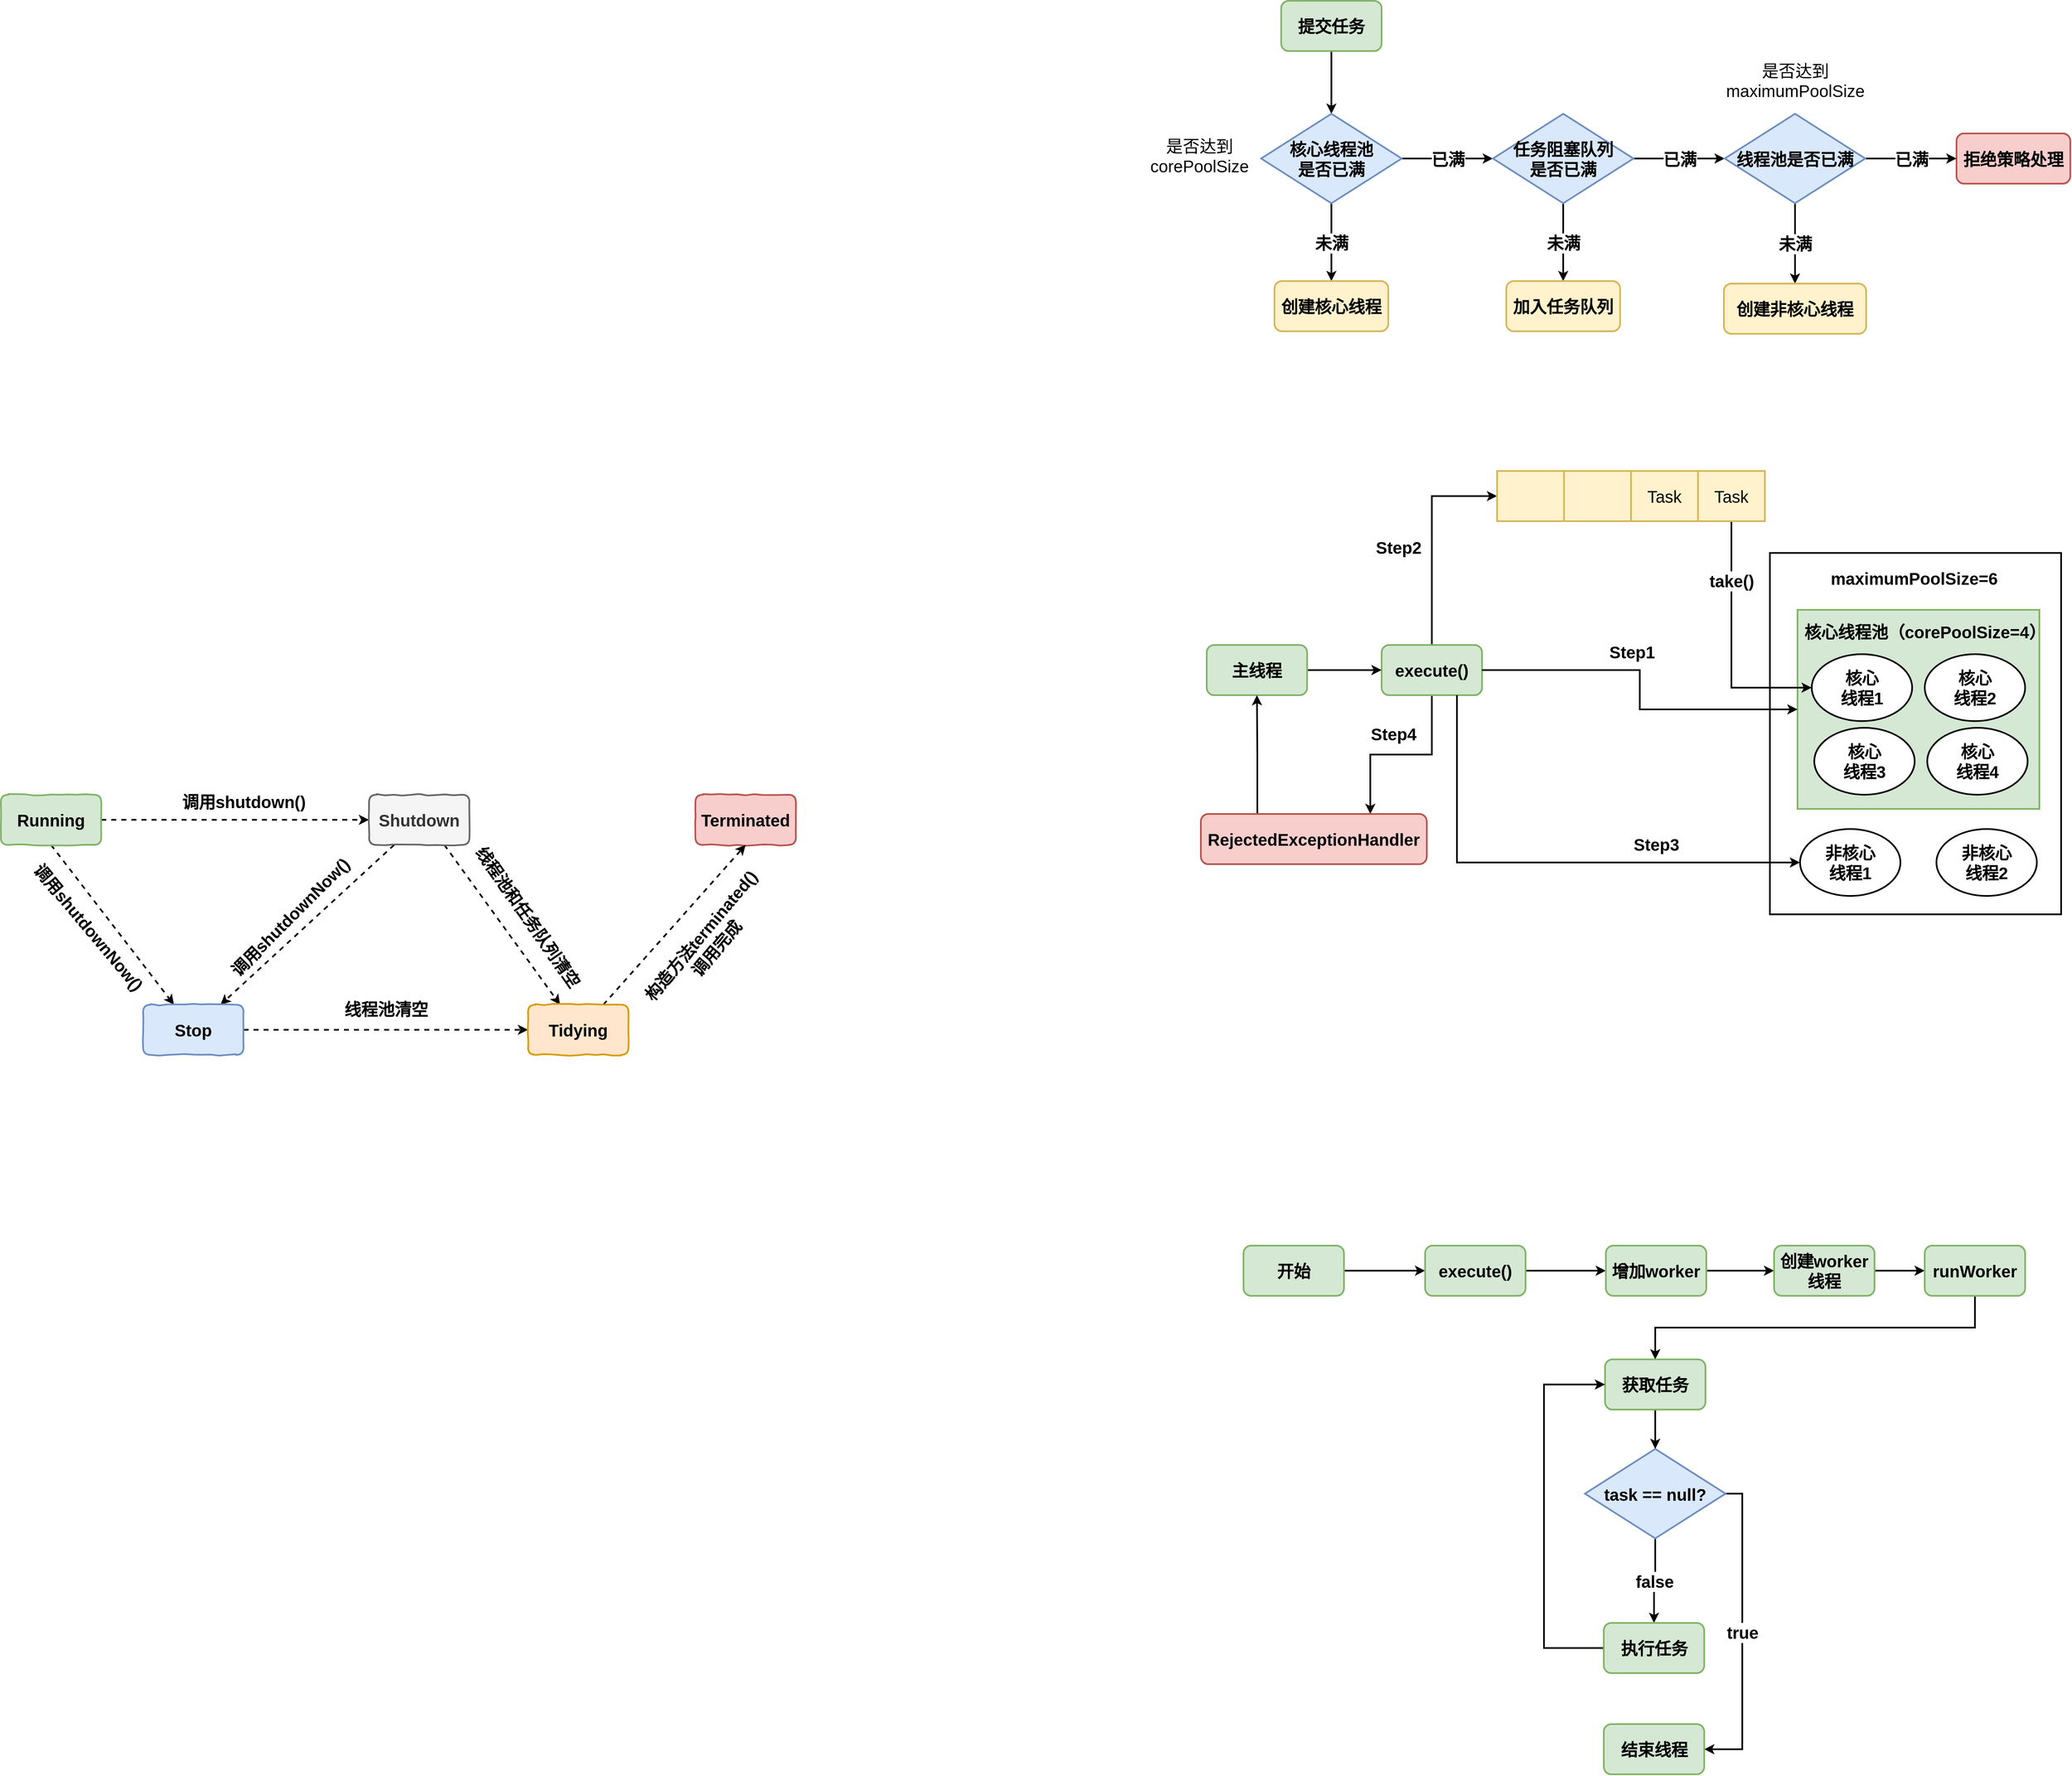 <mxfile version="13.0.3" type="device"><diagram id="S-Y_yyb6QWxnijWM7Au8" name="第 1 页"><mxGraphModel dx="2785" dy="685" grid="1" gridSize="10" guides="1" tooltips="1" connect="1" arrows="1" fold="1" page="0" pageScale="1" pageWidth="827" pageHeight="1169" background="#ffffff" math="0" shadow="0"><root><mxCell id="0"/><mxCell id="1" parent="0"/><mxCell id="dffz3lKJZLQxP9971va4-9" style="edgeStyle=orthogonalEdgeStyle;rounded=0;orthogonalLoop=1;jettySize=auto;html=1;exitX=0.5;exitY=1;exitDx=0;exitDy=0;fontSize=20;strokeWidth=2;fontStyle=1" parent="1" source="dffz3lKJZLQxP9971va4-1" target="dffz3lKJZLQxP9971va4-3" edge="1"><mxGeometry relative="1" as="geometry"/></mxCell><mxCell id="dffz3lKJZLQxP9971va4-1" value="提交任务" style="rounded=1;whiteSpace=wrap;html=1;fontSize=20;strokeWidth=2;fillColor=#d5e8d4;strokeColor=#82b366;fontStyle=1" parent="1" vertex="1"><mxGeometry x="90" y="250" width="120" height="60" as="geometry"/></mxCell><mxCell id="dffz3lKJZLQxP9971va4-2" value="拒绝策略处理" style="rounded=1;whiteSpace=wrap;html=1;fontSize=20;strokeWidth=2;fillColor=#f8cecc;strokeColor=#b85450;fontStyle=1" parent="1" vertex="1"><mxGeometry x="897" y="408.5" width="136" height="60" as="geometry"/></mxCell><mxCell id="dffz3lKJZLQxP9971va4-10" value="未满" style="edgeStyle=orthogonalEdgeStyle;rounded=0;orthogonalLoop=1;jettySize=auto;html=1;exitX=0.5;exitY=1;exitDx=0;exitDy=0;strokeWidth=2;fontSize=20;fontStyle=1" parent="1" source="dffz3lKJZLQxP9971va4-3" target="dffz3lKJZLQxP9971va4-6" edge="1"><mxGeometry relative="1" as="geometry"/></mxCell><mxCell id="dffz3lKJZLQxP9971va4-11" value="已满" style="edgeStyle=orthogonalEdgeStyle;rounded=0;orthogonalLoop=1;jettySize=auto;html=1;exitX=1;exitY=0.5;exitDx=0;exitDy=0;strokeWidth=2;fontSize=20;fontStyle=1" parent="1" source="dffz3lKJZLQxP9971va4-3" target="dffz3lKJZLQxP9971va4-4" edge="1"><mxGeometry relative="1" as="geometry"/></mxCell><mxCell id="dffz3lKJZLQxP9971va4-3" value="核心线程池&lt;br&gt;是否已满" style="rhombus;whiteSpace=wrap;html=1;strokeWidth=2;fontSize=20;fontStyle=1;fillColor=#dae8fc;strokeColor=#6c8ebf;" parent="1" vertex="1"><mxGeometry x="66" y="385" width="168" height="107" as="geometry"/></mxCell><mxCell id="dffz3lKJZLQxP9971va4-12" value="已满" style="edgeStyle=orthogonalEdgeStyle;rounded=0;orthogonalLoop=1;jettySize=auto;html=1;exitX=1;exitY=0.5;exitDx=0;exitDy=0;entryX=0;entryY=0.5;entryDx=0;entryDy=0;strokeWidth=2;fontSize=20;fontStyle=1" parent="1" source="dffz3lKJZLQxP9971va4-4" target="dffz3lKJZLQxP9971va4-5" edge="1"><mxGeometry relative="1" as="geometry"/></mxCell><mxCell id="dffz3lKJZLQxP9971va4-15" value="未满" style="edgeStyle=orthogonalEdgeStyle;rounded=0;orthogonalLoop=1;jettySize=auto;html=1;exitX=0.5;exitY=1;exitDx=0;exitDy=0;entryX=0.5;entryY=0;entryDx=0;entryDy=0;strokeWidth=2;fontSize=20;fontStyle=1" parent="1" source="dffz3lKJZLQxP9971va4-4" target="dffz3lKJZLQxP9971va4-7" edge="1"><mxGeometry relative="1" as="geometry"/></mxCell><mxCell id="dffz3lKJZLQxP9971va4-4" value="任务阻塞队列&lt;br&gt;是否已满" style="rhombus;whiteSpace=wrap;html=1;strokeWidth=2;fontSize=20;fontStyle=1;fillColor=#dae8fc;strokeColor=#6c8ebf;" parent="1" vertex="1"><mxGeometry x="343" y="385" width="168" height="107" as="geometry"/></mxCell><mxCell id="dffz3lKJZLQxP9971va4-13" value="已满" style="edgeStyle=orthogonalEdgeStyle;rounded=0;orthogonalLoop=1;jettySize=auto;html=1;exitX=1;exitY=0.5;exitDx=0;exitDy=0;strokeWidth=2;fontSize=20;fontStyle=1" parent="1" source="dffz3lKJZLQxP9971va4-5" target="dffz3lKJZLQxP9971va4-2" edge="1"><mxGeometry relative="1" as="geometry"/></mxCell><mxCell id="dffz3lKJZLQxP9971va4-14" value="未满" style="edgeStyle=orthogonalEdgeStyle;rounded=0;orthogonalLoop=1;jettySize=auto;html=1;exitX=0.5;exitY=1;exitDx=0;exitDy=0;strokeWidth=2;fontSize=20;fontStyle=1" parent="1" source="dffz3lKJZLQxP9971va4-5" target="dffz3lKJZLQxP9971va4-8" edge="1"><mxGeometry relative="1" as="geometry"/></mxCell><mxCell id="dffz3lKJZLQxP9971va4-5" value="线程池是否已满" style="rhombus;whiteSpace=wrap;html=1;strokeWidth=2;fontSize=20;fontStyle=1;fillColor=#dae8fc;strokeColor=#6c8ebf;" parent="1" vertex="1"><mxGeometry x="620" y="385" width="168" height="107" as="geometry"/></mxCell><mxCell id="dffz3lKJZLQxP9971va4-6" value="创建核心线程" style="rounded=1;whiteSpace=wrap;html=1;fontSize=20;strokeWidth=2;fontStyle=1;fillColor=#fff2cc;strokeColor=#d6b656;" parent="1" vertex="1"><mxGeometry x="82" y="585" width="136" height="60" as="geometry"/></mxCell><mxCell id="dffz3lKJZLQxP9971va4-7" value="加入任务队列" style="rounded=1;whiteSpace=wrap;html=1;fontSize=20;strokeWidth=2;fontStyle=1;fillColor=#fff2cc;strokeColor=#d6b656;" parent="1" vertex="1"><mxGeometry x="359" y="585" width="136" height="60" as="geometry"/></mxCell><mxCell id="dffz3lKJZLQxP9971va4-8" value="创建非核心线程" style="rounded=1;whiteSpace=wrap;html=1;fontSize=20;strokeWidth=2;fontStyle=1;fillColor=#fff2cc;strokeColor=#d6b656;" parent="1" vertex="1"><mxGeometry x="619" y="588" width="170" height="60" as="geometry"/></mxCell><mxCell id="dffz3lKJZLQxP9971va4-16" value="是否达到&lt;br&gt;corePoolSize" style="text;html=1;align=center;verticalAlign=middle;resizable=0;points=[];autosize=1;fontSize=20;" parent="1" vertex="1"><mxGeometry x="-72" y="408.5" width="128" height="52" as="geometry"/></mxCell><mxCell id="dffz3lKJZLQxP9971va4-17" value="是否达到&lt;br&gt;maximumPoolSize" style="text;html=1;align=center;verticalAlign=middle;resizable=0;points=[];autosize=1;fontSize=20;" parent="1" vertex="1"><mxGeometry x="616" y="319" width="176" height="52" as="geometry"/></mxCell><mxCell id="dffz3lKJZLQxP9971va4-38" style="edgeStyle=orthogonalEdgeStyle;rounded=0;orthogonalLoop=1;jettySize=auto;html=1;exitX=0.5;exitY=0;exitDx=0;exitDy=0;entryX=0;entryY=0.5;entryDx=0;entryDy=0;strokeWidth=2;fontSize=20;" parent="1" source="dffz3lKJZLQxP9971va4-18" target="dffz3lKJZLQxP9971va4-31" edge="1"><mxGeometry relative="1" as="geometry"/></mxCell><mxCell id="dffz3lKJZLQxP9971va4-47" style="edgeStyle=orthogonalEdgeStyle;rounded=0;orthogonalLoop=1;jettySize=auto;html=1;exitX=0.5;exitY=1;exitDx=0;exitDy=0;entryX=0.75;entryY=0;entryDx=0;entryDy=0;strokeWidth=2;fontSize=20;" parent="1" source="dffz3lKJZLQxP9971va4-18" target="dffz3lKJZLQxP9971va4-46" edge="1"><mxGeometry relative="1" as="geometry"/></mxCell><mxCell id="dffz3lKJZLQxP9971va4-18" value="execute()" style="rounded=1;whiteSpace=wrap;html=1;fontSize=20;strokeWidth=2;fillColor=#d5e8d4;strokeColor=#82b366;fontStyle=1" parent="1" vertex="1"><mxGeometry x="210" y="1020" width="120" height="60" as="geometry"/></mxCell><mxCell id="dffz3lKJZLQxP9971va4-20" value="" style="rounded=0;whiteSpace=wrap;html=1;strokeWidth=2;fontSize=20;" parent="1" vertex="1"><mxGeometry x="674" y="910" width="348" height="432" as="geometry"/></mxCell><mxCell id="dffz3lKJZLQxP9971va4-21" value="" style="rounded=0;whiteSpace=wrap;html=1;strokeWidth=2;fontSize=20;fillColor=#d5e8d4;strokeColor=#82b366;" parent="1" vertex="1"><mxGeometry x="707" y="978" width="289" height="238" as="geometry"/></mxCell><mxCell id="dffz3lKJZLQxP9971va4-22" value="maximumPoolSize=6" style="text;html=1;align=center;verticalAlign=middle;resizable=0;points=[];autosize=1;fontSize=20;fontStyle=1" parent="1" vertex="1"><mxGeometry x="741" y="926" width="210" height="28" as="geometry"/></mxCell><mxCell id="dffz3lKJZLQxP9971va4-23" value="核心线程池（corePoolSize=4）" style="text;html=1;align=center;verticalAlign=middle;resizable=0;points=[];autosize=1;fontSize=20;fontStyle=1" parent="1" vertex="1"><mxGeometry x="710" y="990" width="298" height="28" as="geometry"/></mxCell><mxCell id="dffz3lKJZLQxP9971va4-25" value="核心&lt;br&gt;线程1" style="ellipse;whiteSpace=wrap;html=1;strokeWidth=2;fontSize=20;fontStyle=1" parent="1" vertex="1"><mxGeometry x="724" y="1031" width="120" height="80" as="geometry"/></mxCell><mxCell id="dffz3lKJZLQxP9971va4-26" value="核心&lt;br&gt;线程2" style="ellipse;whiteSpace=wrap;html=1;strokeWidth=2;fontSize=20;fontStyle=1" parent="1" vertex="1"><mxGeometry x="859" y="1031" width="120" height="80" as="geometry"/></mxCell><mxCell id="dffz3lKJZLQxP9971va4-27" value="核心&lt;br&gt;线程3" style="ellipse;whiteSpace=wrap;html=1;strokeWidth=2;fontSize=20;fontStyle=1" parent="1" vertex="1"><mxGeometry x="727" y="1119" width="120" height="80" as="geometry"/></mxCell><mxCell id="dffz3lKJZLQxP9971va4-28" value="核心&lt;br&gt;线程4" style="ellipse;whiteSpace=wrap;html=1;strokeWidth=2;fontSize=20;fontStyle=1" parent="1" vertex="1"><mxGeometry x="862" y="1119" width="120" height="80" as="geometry"/></mxCell><mxCell id="dffz3lKJZLQxP9971va4-29" value="非核心&lt;br&gt;线程1" style="ellipse;whiteSpace=wrap;html=1;strokeWidth=2;fontSize=20;fontStyle=1" parent="1" vertex="1"><mxGeometry x="710" y="1240" width="120" height="80" as="geometry"/></mxCell><mxCell id="dffz3lKJZLQxP9971va4-30" value="非核心&lt;br&gt;线程2" style="ellipse;whiteSpace=wrap;html=1;strokeWidth=2;fontSize=20;fontStyle=1" parent="1" vertex="1"><mxGeometry x="873" y="1240" width="120" height="80" as="geometry"/></mxCell><mxCell id="dffz3lKJZLQxP9971va4-31" value="" style="rounded=0;whiteSpace=wrap;html=1;strokeWidth=2;fontSize=20;fillColor=#fff2cc;strokeColor=#d6b656;" parent="1" vertex="1"><mxGeometry x="348" y="812" width="80" height="60" as="geometry"/></mxCell><mxCell id="dffz3lKJZLQxP9971va4-32" value="" style="rounded=0;whiteSpace=wrap;html=1;strokeWidth=2;fontSize=20;fillColor=#fff2cc;strokeColor=#d6b656;" parent="1" vertex="1"><mxGeometry x="428" y="812" width="80" height="60" as="geometry"/></mxCell><mxCell id="dffz3lKJZLQxP9971va4-34" value="Task" style="rounded=0;whiteSpace=wrap;html=1;strokeWidth=2;fontSize=20;fillColor=#fff2cc;strokeColor=#d6b656;" parent="1" vertex="1"><mxGeometry x="508" y="812" width="80" height="60" as="geometry"/></mxCell><mxCell id="dffz3lKJZLQxP9971va4-37" value="take()" style="edgeStyle=orthogonalEdgeStyle;rounded=0;orthogonalLoop=1;jettySize=auto;html=1;exitX=0.5;exitY=1;exitDx=0;exitDy=0;entryX=0;entryY=0.5;entryDx=0;entryDy=0;strokeWidth=2;fontSize=20;fontStyle=1" parent="1" source="dffz3lKJZLQxP9971va4-35" target="dffz3lKJZLQxP9971va4-25" edge="1"><mxGeometry x="-0.523" relative="1" as="geometry"><mxPoint as="offset"/></mxGeometry></mxCell><mxCell id="dffz3lKJZLQxP9971va4-35" value="Task" style="rounded=0;whiteSpace=wrap;html=1;strokeWidth=2;fontSize=20;fillColor=#fff2cc;strokeColor=#d6b656;" parent="1" vertex="1"><mxGeometry x="588" y="812" width="80" height="60" as="geometry"/></mxCell><mxCell id="dffz3lKJZLQxP9971va4-39" style="rounded=0;orthogonalLoop=1;jettySize=auto;html=1;exitX=1;exitY=0.5;exitDx=0;exitDy=0;strokeWidth=2;fontSize=20;edgeStyle=orthogonalEdgeStyle;" parent="1" source="dffz3lKJZLQxP9971va4-18" target="dffz3lKJZLQxP9971va4-21" edge="1"><mxGeometry relative="1" as="geometry"/></mxCell><mxCell id="dffz3lKJZLQxP9971va4-40" value="Step1" style="text;html=1;align=center;verticalAlign=middle;resizable=0;points=[];autosize=1;fontSize=20;fontStyle=1" parent="1" vertex="1"><mxGeometry x="477" y="1014" width="64" height="28" as="geometry"/></mxCell><mxCell id="dffz3lKJZLQxP9971va4-41" value="Step2" style="text;html=1;align=center;verticalAlign=middle;resizable=0;points=[];autosize=1;fontSize=20;fontStyle=1" parent="1" vertex="1"><mxGeometry x="198" y="889" width="64" height="28" as="geometry"/></mxCell><mxCell id="dffz3lKJZLQxP9971va4-42" style="rounded=0;orthogonalLoop=1;jettySize=auto;html=1;exitX=0.75;exitY=1;exitDx=0;exitDy=0;entryX=0;entryY=0.5;entryDx=0;entryDy=0;strokeWidth=2;fontSize=20;edgeStyle=orthogonalEdgeStyle;" parent="1" source="dffz3lKJZLQxP9971va4-18" target="dffz3lKJZLQxP9971va4-29" edge="1"><mxGeometry relative="1" as="geometry"/></mxCell><mxCell id="dffz3lKJZLQxP9971va4-43" value="Step3" style="text;html=1;align=center;verticalAlign=middle;resizable=0;points=[];autosize=1;fontSize=20;fontStyle=1" parent="1" vertex="1"><mxGeometry x="506" y="1244" width="64" height="28" as="geometry"/></mxCell><mxCell id="dffz3lKJZLQxP9971va4-45" style="edgeStyle=orthogonalEdgeStyle;rounded=0;orthogonalLoop=1;jettySize=auto;html=1;exitX=1;exitY=0.5;exitDx=0;exitDy=0;entryX=0;entryY=0.5;entryDx=0;entryDy=0;strokeWidth=2;fontSize=20;" parent="1" source="dffz3lKJZLQxP9971va4-44" target="dffz3lKJZLQxP9971va4-18" edge="1"><mxGeometry relative="1" as="geometry"/></mxCell><mxCell id="dffz3lKJZLQxP9971va4-44" value="主线程" style="rounded=1;whiteSpace=wrap;html=1;fontSize=20;strokeWidth=2;fillColor=#d5e8d4;strokeColor=#82b366;fontStyle=1" parent="1" vertex="1"><mxGeometry x="1" y="1020" width="120" height="60" as="geometry"/></mxCell><mxCell id="dffz3lKJZLQxP9971va4-49" style="edgeStyle=orthogonalEdgeStyle;rounded=0;orthogonalLoop=1;jettySize=auto;html=1;exitX=0.25;exitY=0;exitDx=0;exitDy=0;strokeWidth=2;fontSize=20;" parent="1" source="dffz3lKJZLQxP9971va4-46" target="dffz3lKJZLQxP9971va4-44" edge="1"><mxGeometry relative="1" as="geometry"/></mxCell><mxCell id="dffz3lKJZLQxP9971va4-46" value="RejectedExceptionHandler" style="rounded=1;whiteSpace=wrap;html=1;fontSize=20;strokeWidth=2;fillColor=#f8cecc;strokeColor=#b85450;fontStyle=1" parent="1" vertex="1"><mxGeometry x="-6" y="1222" width="270" height="60" as="geometry"/></mxCell><mxCell id="dffz3lKJZLQxP9971va4-48" value="Step4" style="text;html=1;align=center;verticalAlign=middle;resizable=0;points=[];autosize=1;fontSize=20;fontStyle=1" parent="1" vertex="1"><mxGeometry x="192" y="1112" width="64" height="28" as="geometry"/></mxCell><mxCell id="dffz3lKJZLQxP9971va4-64" style="edgeStyle=orthogonalEdgeStyle;rounded=0;orthogonalLoop=1;jettySize=auto;html=1;exitX=1;exitY=0.5;exitDx=0;exitDy=0;entryX=0;entryY=0.5;entryDx=0;entryDy=0;strokeWidth=2;fontSize=20;" parent="1" source="dffz3lKJZLQxP9971va4-50" target="dffz3lKJZLQxP9971va4-52" edge="1"><mxGeometry relative="1" as="geometry"/></mxCell><mxCell id="dffz3lKJZLQxP9971va4-50" value="开始" style="rounded=1;whiteSpace=wrap;html=1;fontSize=20;strokeWidth=2;fillColor=#d5e8d4;strokeColor=#82b366;fontStyle=1" parent="1" vertex="1"><mxGeometry x="45" y="1738" width="120" height="60" as="geometry"/></mxCell><mxCell id="dffz3lKJZLQxP9971va4-60" value="false" style="edgeStyle=orthogonalEdgeStyle;rounded=0;orthogonalLoop=1;jettySize=auto;html=1;exitX=0.5;exitY=1;exitDx=0;exitDy=0;entryX=0.5;entryY=0;entryDx=0;entryDy=0;strokeWidth=2;fontSize=20;fontStyle=1" parent="1" source="dffz3lKJZLQxP9971va4-51" target="dffz3lKJZLQxP9971va4-57" edge="1"><mxGeometry relative="1" as="geometry"/></mxCell><mxCell id="dffz3lKJZLQxP9971va4-62" value="true" style="edgeStyle=orthogonalEdgeStyle;rounded=0;orthogonalLoop=1;jettySize=auto;html=1;exitX=1;exitY=0.5;exitDx=0;exitDy=0;entryX=1;entryY=0.5;entryDx=0;entryDy=0;strokeWidth=2;fontSize=20;fontStyle=1" parent="1" source="dffz3lKJZLQxP9971va4-51" target="dffz3lKJZLQxP9971va4-58" edge="1"><mxGeometry relative="1" as="geometry"/></mxCell><mxCell id="dffz3lKJZLQxP9971va4-51" value="task == null?" style="rhombus;whiteSpace=wrap;html=1;strokeWidth=2;fontSize=20;fontStyle=1;fillColor=#dae8fc;strokeColor=#6c8ebf;" parent="1" vertex="1"><mxGeometry x="453" y="1981" width="168" height="107" as="geometry"/></mxCell><mxCell id="dffz3lKJZLQxP9971va4-65" style="edgeStyle=orthogonalEdgeStyle;rounded=0;orthogonalLoop=1;jettySize=auto;html=1;exitX=1;exitY=0.5;exitDx=0;exitDy=0;strokeWidth=2;fontSize=20;" parent="1" source="dffz3lKJZLQxP9971va4-52" target="dffz3lKJZLQxP9971va4-53" edge="1"><mxGeometry relative="1" as="geometry"/></mxCell><mxCell id="dffz3lKJZLQxP9971va4-52" value="execute()" style="rounded=1;whiteSpace=wrap;html=1;fontSize=20;strokeWidth=2;fillColor=#d5e8d4;strokeColor=#82b366;fontStyle=1" parent="1" vertex="1"><mxGeometry x="262" y="1738" width="120" height="60" as="geometry"/></mxCell><mxCell id="dffz3lKJZLQxP9971va4-66" style="edgeStyle=orthogonalEdgeStyle;rounded=0;orthogonalLoop=1;jettySize=auto;html=1;exitX=1;exitY=0.5;exitDx=0;exitDy=0;strokeWidth=2;fontSize=20;" parent="1" source="dffz3lKJZLQxP9971va4-53" target="dffz3lKJZLQxP9971va4-54" edge="1"><mxGeometry relative="1" as="geometry"/></mxCell><mxCell id="dffz3lKJZLQxP9971va4-53" value="增加worker" style="rounded=1;whiteSpace=wrap;html=1;fontSize=20;strokeWidth=2;fillColor=#d5e8d4;strokeColor=#82b366;fontStyle=1" parent="1" vertex="1"><mxGeometry x="478" y="1738" width="120" height="60" as="geometry"/></mxCell><mxCell id="dffz3lKJZLQxP9971va4-67" style="edgeStyle=orthogonalEdgeStyle;rounded=0;orthogonalLoop=1;jettySize=auto;html=1;exitX=1;exitY=0.5;exitDx=0;exitDy=0;entryX=0;entryY=0.5;entryDx=0;entryDy=0;strokeWidth=2;fontSize=20;" parent="1" source="dffz3lKJZLQxP9971va4-54" target="dffz3lKJZLQxP9971va4-55" edge="1"><mxGeometry relative="1" as="geometry"/></mxCell><mxCell id="dffz3lKJZLQxP9971va4-54" value="创建worker线程" style="rounded=1;whiteSpace=wrap;html=1;fontSize=20;strokeWidth=2;fillColor=#d5e8d4;strokeColor=#82b366;fontStyle=1" parent="1" vertex="1"><mxGeometry x="679" y="1738" width="120" height="60" as="geometry"/></mxCell><mxCell id="dffz3lKJZLQxP9971va4-68" style="edgeStyle=orthogonalEdgeStyle;rounded=0;orthogonalLoop=1;jettySize=auto;html=1;exitX=0.5;exitY=1;exitDx=0;exitDy=0;entryX=0.5;entryY=0;entryDx=0;entryDy=0;strokeWidth=2;fontSize=20;" parent="1" source="dffz3lKJZLQxP9971va4-55" target="dffz3lKJZLQxP9971va4-56" edge="1"><mxGeometry relative="1" as="geometry"/></mxCell><mxCell id="dffz3lKJZLQxP9971va4-55" value="runWorker" style="rounded=1;whiteSpace=wrap;html=1;fontSize=20;strokeWidth=2;fillColor=#d5e8d4;strokeColor=#82b366;fontStyle=1" parent="1" vertex="1"><mxGeometry x="859" y="1738" width="120" height="60" as="geometry"/></mxCell><mxCell id="dffz3lKJZLQxP9971va4-61" style="edgeStyle=orthogonalEdgeStyle;rounded=0;orthogonalLoop=1;jettySize=auto;html=1;exitX=0.5;exitY=1;exitDx=0;exitDy=0;entryX=0.5;entryY=0;entryDx=0;entryDy=0;strokeWidth=2;fontSize=20;" parent="1" source="dffz3lKJZLQxP9971va4-56" target="dffz3lKJZLQxP9971va4-51" edge="1"><mxGeometry relative="1" as="geometry"/></mxCell><mxCell id="dffz3lKJZLQxP9971va4-56" value="获取任务" style="rounded=1;whiteSpace=wrap;html=1;fontSize=20;strokeWidth=2;fillColor=#d5e8d4;strokeColor=#82b366;fontStyle=1" parent="1" vertex="1"><mxGeometry x="477" y="1874" width="120" height="60" as="geometry"/></mxCell><mxCell id="dffz3lKJZLQxP9971va4-63" style="edgeStyle=orthogonalEdgeStyle;rounded=0;orthogonalLoop=1;jettySize=auto;html=1;exitX=0;exitY=0.5;exitDx=0;exitDy=0;entryX=0;entryY=0.5;entryDx=0;entryDy=0;strokeWidth=2;fontSize=20;" parent="1" source="dffz3lKJZLQxP9971va4-57" target="dffz3lKJZLQxP9971va4-56" edge="1"><mxGeometry relative="1" as="geometry"><Array as="points"><mxPoint x="404" y="2219"/><mxPoint x="404" y="1904"/></Array></mxGeometry></mxCell><mxCell id="dffz3lKJZLQxP9971va4-57" value="执行任务" style="rounded=1;whiteSpace=wrap;html=1;fontSize=20;strokeWidth=2;fillColor=#d5e8d4;strokeColor=#82b366;fontStyle=1" parent="1" vertex="1"><mxGeometry x="475.5" y="2189" width="120" height="60" as="geometry"/></mxCell><mxCell id="dffz3lKJZLQxP9971va4-58" value="结束线程" style="rounded=1;whiteSpace=wrap;html=1;fontSize=20;strokeWidth=2;fillColor=#d5e8d4;strokeColor=#82b366;fontStyle=1" parent="1" vertex="1"><mxGeometry x="475.5" y="2310" width="120" height="60" as="geometry"/></mxCell><mxCell id="nrKP9jC9QjcOUuTjVPiq-6" style="edgeStyle=none;rounded=0;comic=0;orthogonalLoop=1;jettySize=auto;html=1;exitX=1;exitY=0.5;exitDx=0;exitDy=0;entryX=0;entryY=0.5;entryDx=0;entryDy=0;dashed=1;strokeWidth=2;fontSize=20;" edge="1" parent="1" source="nrKP9jC9QjcOUuTjVPiq-1" target="nrKP9jC9QjcOUuTjVPiq-2"><mxGeometry relative="1" as="geometry"/></mxCell><mxCell id="nrKP9jC9QjcOUuTjVPiq-7" style="edgeStyle=none;rounded=0;comic=0;orthogonalLoop=1;jettySize=auto;html=1;exitX=0.5;exitY=1;exitDx=0;exitDy=0;dashed=1;strokeWidth=2;fontSize=20;" edge="1" parent="1" source="nrKP9jC9QjcOUuTjVPiq-1" target="nrKP9jC9QjcOUuTjVPiq-4"><mxGeometry relative="1" as="geometry"/></mxCell><mxCell id="nrKP9jC9QjcOUuTjVPiq-1" value="Running" style="rounded=1;whiteSpace=wrap;html=1;comic=1;strokeWidth=2;fontSize=20;fontStyle=1;fillColor=#d5e8d4;strokeColor=#82b366;" vertex="1" parent="1"><mxGeometry x="-1440" y="1199" width="120" height="60" as="geometry"/></mxCell><mxCell id="nrKP9jC9QjcOUuTjVPiq-8" style="edgeStyle=none;rounded=0;comic=0;orthogonalLoop=1;jettySize=auto;html=1;exitX=0.25;exitY=1;exitDx=0;exitDy=0;dashed=1;strokeWidth=2;fontSize=20;" edge="1" parent="1" source="nrKP9jC9QjcOUuTjVPiq-2" target="nrKP9jC9QjcOUuTjVPiq-4"><mxGeometry relative="1" as="geometry"/></mxCell><mxCell id="nrKP9jC9QjcOUuTjVPiq-9" style="edgeStyle=none;rounded=0;comic=0;orthogonalLoop=1;jettySize=auto;html=1;exitX=0.75;exitY=1;exitDx=0;exitDy=0;dashed=1;strokeWidth=2;fontSize=20;" edge="1" parent="1" source="nrKP9jC9QjcOUuTjVPiq-2" target="nrKP9jC9QjcOUuTjVPiq-5"><mxGeometry relative="1" as="geometry"/></mxCell><mxCell id="nrKP9jC9QjcOUuTjVPiq-2" value="Shutdown" style="rounded=1;whiteSpace=wrap;html=1;comic=1;strokeWidth=2;fontSize=20;fontStyle=1;fillColor=#f5f5f5;strokeColor=#666666;fontColor=#333333;" vertex="1" parent="1"><mxGeometry x="-1000" y="1199" width="120" height="60" as="geometry"/></mxCell><mxCell id="nrKP9jC9QjcOUuTjVPiq-3" value="Terminated" style="rounded=1;whiteSpace=wrap;html=1;comic=1;strokeWidth=2;fontSize=20;fontStyle=1;fillColor=#f8cecc;strokeColor=#b85450;" vertex="1" parent="1"><mxGeometry x="-610" y="1199" width="120" height="60" as="geometry"/></mxCell><mxCell id="nrKP9jC9QjcOUuTjVPiq-14" style="edgeStyle=none;rounded=0;comic=0;orthogonalLoop=1;jettySize=auto;html=1;exitX=1;exitY=0.5;exitDx=0;exitDy=0;dashed=1;strokeWidth=2;fontSize=20;" edge="1" parent="1" source="nrKP9jC9QjcOUuTjVPiq-4" target="nrKP9jC9QjcOUuTjVPiq-5"><mxGeometry relative="1" as="geometry"/></mxCell><mxCell id="nrKP9jC9QjcOUuTjVPiq-4" value="Stop" style="rounded=1;whiteSpace=wrap;html=1;comic=1;strokeWidth=2;fontSize=20;fontStyle=1;fillColor=#dae8fc;strokeColor=#6c8ebf;" vertex="1" parent="1"><mxGeometry x="-1270" y="1450" width="120" height="60" as="geometry"/></mxCell><mxCell id="nrKP9jC9QjcOUuTjVPiq-10" style="edgeStyle=none;rounded=0;comic=0;orthogonalLoop=1;jettySize=auto;html=1;exitX=0.75;exitY=0;exitDx=0;exitDy=0;entryX=0.5;entryY=1;entryDx=0;entryDy=0;dashed=1;strokeWidth=2;fontSize=20;" edge="1" parent="1" source="nrKP9jC9QjcOUuTjVPiq-5" target="nrKP9jC9QjcOUuTjVPiq-3"><mxGeometry relative="1" as="geometry"/></mxCell><mxCell id="nrKP9jC9QjcOUuTjVPiq-5" value="Tidying" style="rounded=1;whiteSpace=wrap;html=1;comic=1;strokeWidth=2;fontSize=20;fontStyle=1;fillColor=#ffe6cc;strokeColor=#d79b00;" vertex="1" parent="1"><mxGeometry x="-810" y="1450" width="120" height="60" as="geometry"/></mxCell><mxCell id="nrKP9jC9QjcOUuTjVPiq-11" value="调用shutdown()" style="text;html=1;align=center;verticalAlign=middle;resizable=0;points=[];autosize=1;fontSize=20;fontStyle=1" vertex="1" parent="1"><mxGeometry x="-1230" y="1192" width="160" height="30" as="geometry"/></mxCell><mxCell id="nrKP9jC9QjcOUuTjVPiq-12" value="调用shutdownNow()" style="text;html=1;align=center;verticalAlign=middle;resizable=0;points=[];autosize=1;fontSize=20;fontStyle=1;rotation=50;" vertex="1" parent="1"><mxGeometry x="-1440" y="1342" width="210" height="30" as="geometry"/></mxCell><mxCell id="nrKP9jC9QjcOUuTjVPiq-13" value="调用shutdownNow()" style="text;html=1;align=center;verticalAlign=middle;resizable=0;points=[];autosize=1;fontSize=20;fontStyle=1;rotation=-45;" vertex="1" parent="1"><mxGeometry x="-1200" y="1330" width="210" height="30" as="geometry"/></mxCell><mxCell id="nrKP9jC9QjcOUuTjVPiq-15" value="线程池清空" style="text;html=1;align=center;verticalAlign=middle;resizable=0;points=[];autosize=1;fontSize=20;fontStyle=1" vertex="1" parent="1"><mxGeometry x="-1040" y="1440" width="120" height="30" as="geometry"/></mxCell><mxCell id="nrKP9jC9QjcOUuTjVPiq-16" value="线程池和任务队列清空" style="text;html=1;align=center;verticalAlign=middle;resizable=0;points=[];autosize=1;fontSize=20;fontStyle=1;rotation=55;" vertex="1" parent="1"><mxGeometry x="-920" y="1330" width="220" height="30" as="geometry"/></mxCell><mxCell id="nrKP9jC9QjcOUuTjVPiq-17" value="构造方法terminated()&lt;br&gt;调用完成" style="text;html=1;align=center;verticalAlign=middle;resizable=0;points=[];autosize=1;fontSize=20;fontStyle=1;rotation=-50;" vertex="1" parent="1"><mxGeometry x="-700" y="1350" width="210" height="50" as="geometry"/></mxCell></root></mxGraphModel></diagram></mxfile>